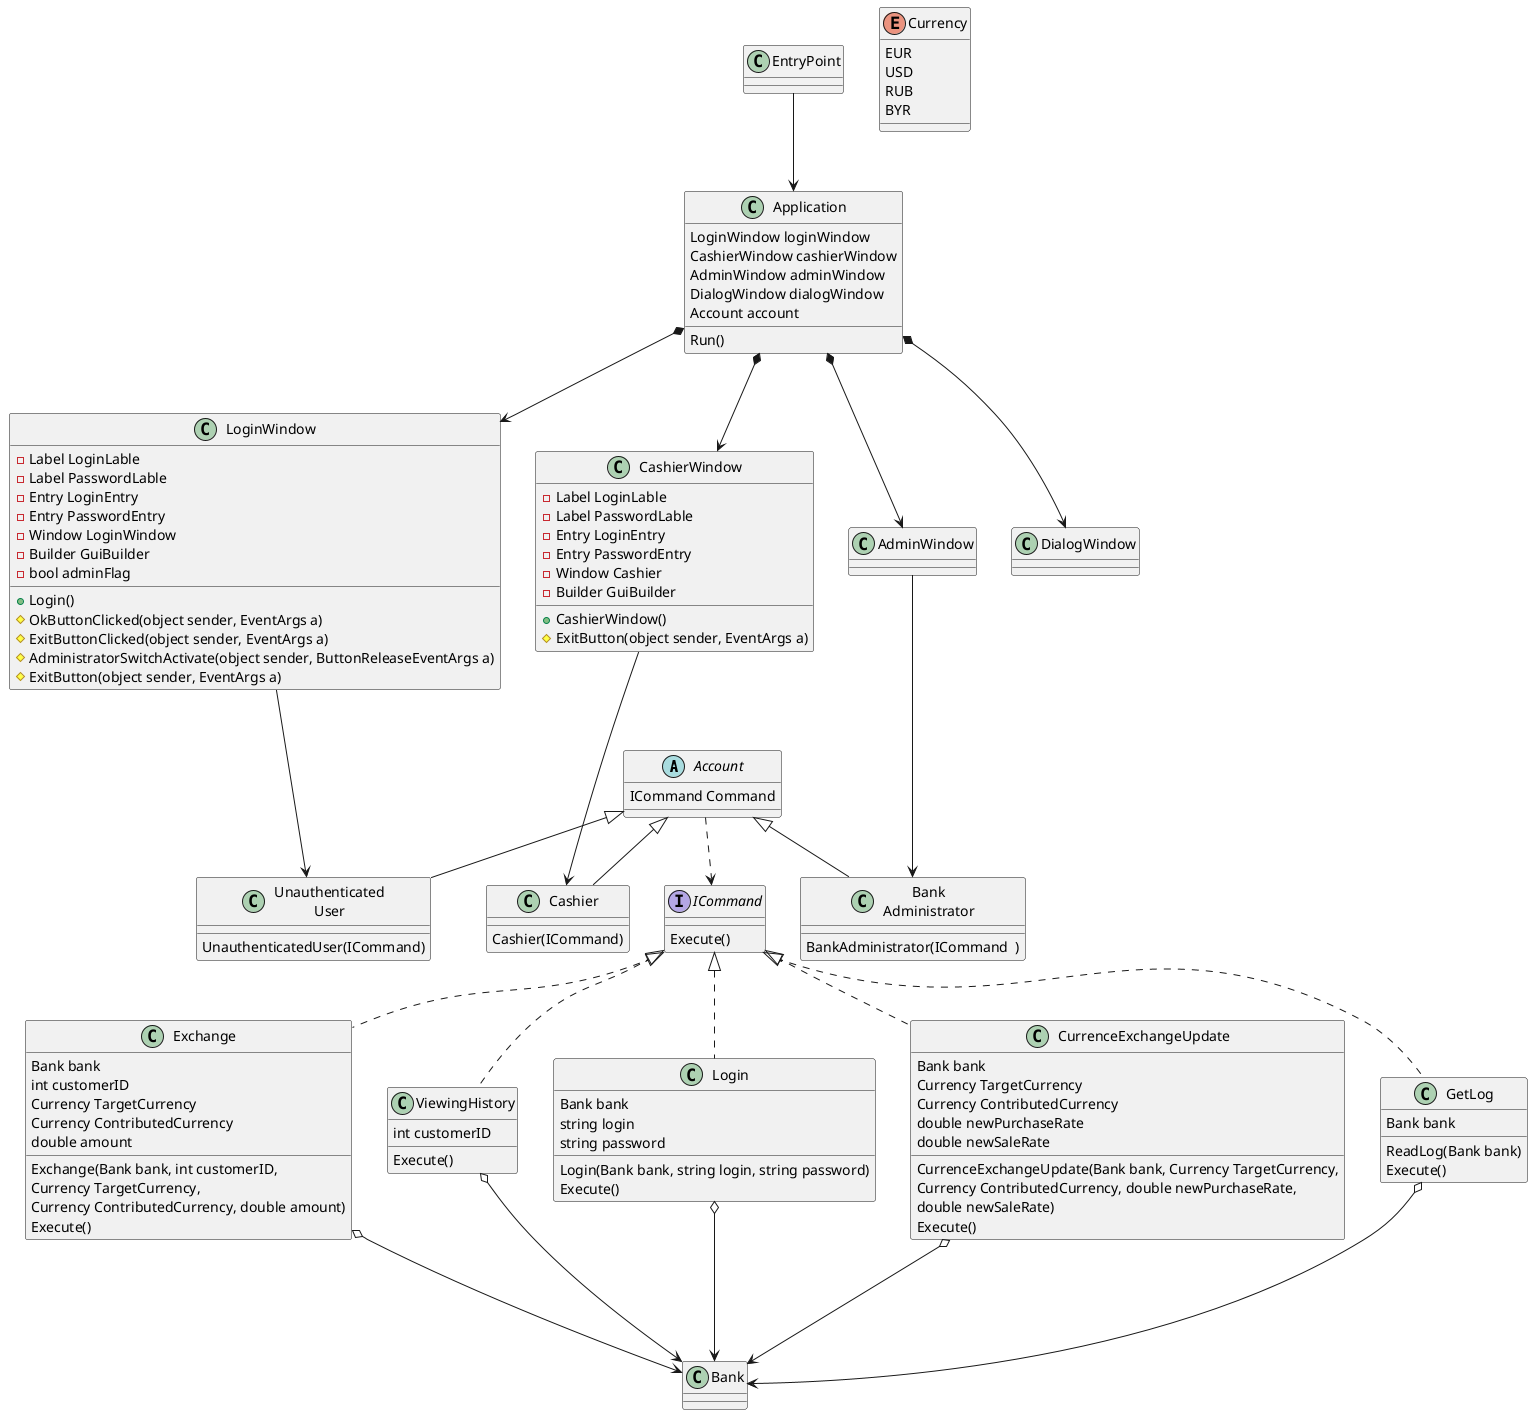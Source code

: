 @startuml
abstract class Account
class Unauthenticated\nUser
class Cashier
class Bank\nAdministrator
class Exchange
class ViewingHistory
class Login
class CurrenceExchangeUpdate
class GetLog
class Bank
class EntryPoint
class Application
class LoginWindow
class CashierWindow
class AdminWindow
class DialogWindow
interface ICommand

enum Currency 
{
    EUR
    USD
    RUB
    BYR
}

interface ICommand
{
    Execute()
}

class ViewingHistory
{
    int customerID
    
    Execute()
}

class Exchange
{
    Bank bank
    int customerID
    Currency TargetCurrency
    Currency ContributedCurrency
    double amount
    
    Exchange(Bank bank, int customerID,\nCurrency TargetCurrency,\nCurrency ContributedCurrency, double amount)
    Execute()
}

class GetLog
{
    Bank bank
    
    ReadLog(Bank bank)
    Execute()
}

class CurrenceExchangeUpdate
{
    Bank bank
    Currency TargetCurrency
    Currency ContributedCurrency
    double newPurchaseRate
    double newSaleRate
    
    CurrenceExchangeUpdate(Bank bank, Currency TargetCurrency,\nCurrency ContributedCurrency, double newPurchaseRate,\ndouble newSaleRate)
    Execute()
}

class Login
{
    Bank bank
    string login
    string password
    
    Login(Bank bank, string login, string password)
    Execute()
}

abstract class Account
{
    ICommand Сommand
}

class Application
{
    LoginWindow loginWindow
    CashierWindow cashierWindow
    AdminWindow adminWindow
    DialogWindow dialogWindow
    Account account
    Run()
}

class Unauthenticated\nUser
{
    UnauthenticatedUser(ICommand)
}

class Cashier
{
    Cashier(ICommand)
}

class Bank\nAdministrator
{
    BankAdministrator(ICommand  )
}

class LoginWindow
{
    -Label LoginLable
    -Label PasswordLable
    -Entry LoginEntry
    -Entry PasswordEntry
    -Window LoginWindow
    -Builder GuiBuilder
    -bool adminFlag
    
    +Login()
    #OkButtonClicked(object sender, EventArgs a)
    #ExitButtonClicked(object sender, EventArgs a)
    #AdministratorSwitchActivate(object sender, ButtonReleaseEventArgs a)
    #ExitButton(object sender, EventArgs a)
}

class CashierWindow
{
            -Label LoginLable
            -Label PasswordLable
            -Entry LoginEntry
            -Entry PasswordEntry
            -Window Cashier
            -Builder GuiBuilder
            
            +CashierWindow()
            #ExitButton(object sender, EventArgs a)
}   

Account ..> ICommand

Account <|-- Unauthenticated\nUser
Account <|-- Cashier
Account <|-- Bank\nAdministrator

ICommand <|.. Login
ICommand <|.. CurrenceExchangeUpdate
ICommand <|.. GetLog
ICommand <|.. Exchange
ICommand <|.. ViewingHistory

Login o---> Bank
CurrenceExchangeUpdate o---> Bank
GetLog o---> Bank
Exchange o---> Bank
ViewingHistory o---> Bank

EntryPoint --> Application
Application *--> LoginWindow 
Application *--> AdminWindow
Application *--> DialogWindow
Application *--> CashierWindow

CashierWindow ---> Cashier 
LoginWindow ---> Unauthenticated\nUser
AdminWindow ---> Bank\nAdministrator

@enduml

List <|-- AbstractList
Collection <|-- AbstractCollection

Collection <|- List
AbstractCollection <|- AbstractList
AbstractList <|-- ArrayList

class ArrayList {
Object[] elementData
size()
}